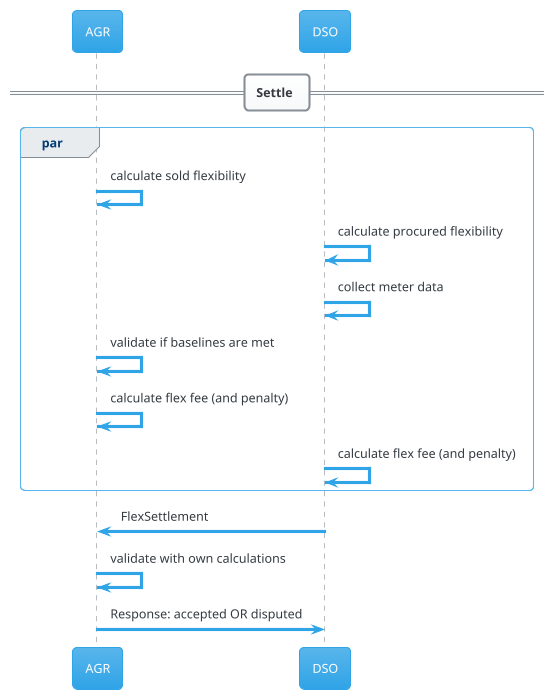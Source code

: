 @startuml
!theme cerulean

participant AGR
participant DSO

== Settle ==
group par
AGR -> AGR: calculate sold flexibility
DSO -> DSO: calculate procured flexibility
DSO -> DSO: collect meter data
AGR -> AGR: validate if baselines are met
AGR -> AGR: calculate flex fee (and penalty)
DSO -> DSO: calculate flex fee (and penalty)
end
AGR <- DSO: FlexSettlement
AGR -> AGR: validate with own calculations
AGR -> DSO: Response: accepted OR disputed

@enduml